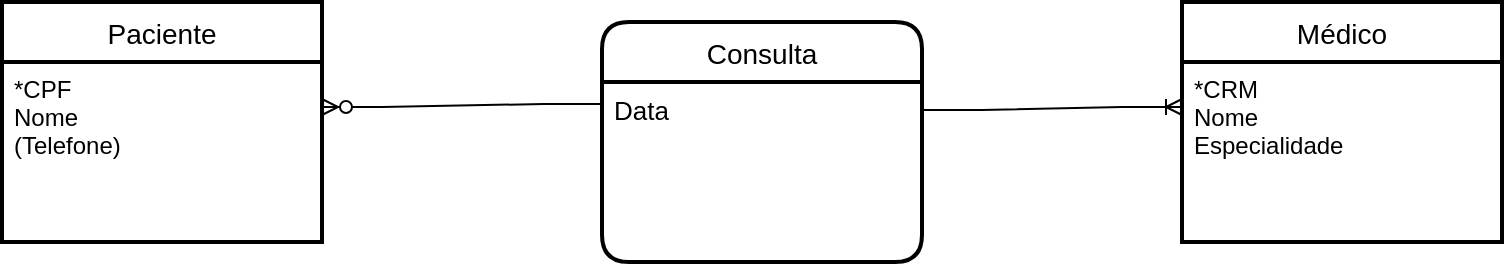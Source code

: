 <mxfile version="15.4.1" type="github">
  <diagram id="R2lEEEUBdFMjLlhIrx00" name="Page-1">
    <mxGraphModel dx="868" dy="483" grid="1" gridSize="10" guides="1" tooltips="1" connect="1" arrows="1" fold="1" page="1" pageScale="1" pageWidth="850" pageHeight="1100" math="0" shadow="0" extFonts="Permanent Marker^https://fonts.googleapis.com/css?family=Permanent+Marker">
      <root>
        <mxCell id="0" />
        <mxCell id="1" parent="0" />
        <mxCell id="mFby7e5xg1MSsaGdnYWn-1" value="Paciente" style="swimlane;childLayout=stackLayout;horizontal=1;startSize=30;horizontalStack=0;rounded=0;fontSize=14;fontStyle=0;strokeWidth=2;resizeParent=0;resizeLast=1;shadow=0;dashed=0;align=center;" vertex="1" parent="1">
          <mxGeometry x="40" y="70" width="160" height="120" as="geometry" />
        </mxCell>
        <mxCell id="mFby7e5xg1MSsaGdnYWn-2" value="*CPF&#xa;Nome&#xa;(Telefone)" style="align=left;strokeColor=none;fillColor=none;spacingLeft=4;fontSize=12;verticalAlign=top;resizable=0;rotatable=0;part=1;fontStyle=0" vertex="1" parent="mFby7e5xg1MSsaGdnYWn-1">
          <mxGeometry y="30" width="160" height="90" as="geometry" />
        </mxCell>
        <mxCell id="mFby7e5xg1MSsaGdnYWn-3" value="Médico" style="swimlane;childLayout=stackLayout;horizontal=1;startSize=30;horizontalStack=0;rounded=0;fontSize=14;fontStyle=0;strokeWidth=2;resizeParent=0;resizeLast=1;shadow=0;dashed=0;align=center;" vertex="1" parent="1">
          <mxGeometry x="630" y="70" width="160" height="120" as="geometry" />
        </mxCell>
        <mxCell id="mFby7e5xg1MSsaGdnYWn-4" value="*CRM&#xa;Nome&#xa;Especialidade" style="align=left;strokeColor=none;fillColor=none;spacingLeft=4;fontSize=12;verticalAlign=top;resizable=0;rotatable=0;part=1;" vertex="1" parent="mFby7e5xg1MSsaGdnYWn-3">
          <mxGeometry y="30" width="160" height="90" as="geometry" />
        </mxCell>
        <mxCell id="mFby7e5xg1MSsaGdnYWn-5" value="Consulta" style="swimlane;childLayout=stackLayout;horizontal=1;startSize=30;horizontalStack=0;rounded=1;fontSize=14;fontStyle=0;strokeWidth=2;resizeParent=0;resizeLast=1;shadow=0;dashed=0;align=center;" vertex="1" parent="1">
          <mxGeometry x="340" y="80" width="160" height="120" as="geometry" />
        </mxCell>
        <mxCell id="mFby7e5xg1MSsaGdnYWn-6" value="Data" style="align=left;strokeColor=none;fillColor=none;spacingLeft=4;fontSize=13;verticalAlign=top;resizable=0;rotatable=0;part=1;rounded=0;" vertex="1" parent="mFby7e5xg1MSsaGdnYWn-5">
          <mxGeometry y="30" width="160" height="90" as="geometry" />
        </mxCell>
        <mxCell id="mFby7e5xg1MSsaGdnYWn-10" value="" style="edgeStyle=entityRelationEdgeStyle;fontSize=12;html=1;endArrow=ERoneToMany;rounded=0;entryX=0;entryY=0.25;entryDx=0;entryDy=0;exitX=1;exitY=0.156;exitDx=0;exitDy=0;exitPerimeter=0;" edge="1" parent="1" source="mFby7e5xg1MSsaGdnYWn-6" target="mFby7e5xg1MSsaGdnYWn-4">
          <mxGeometry width="100" height="100" relative="1" as="geometry">
            <mxPoint x="370" y="300" as="sourcePoint" />
            <mxPoint x="470" y="200" as="targetPoint" />
          </mxGeometry>
        </mxCell>
        <mxCell id="mFby7e5xg1MSsaGdnYWn-11" value="" style="edgeStyle=entityRelationEdgeStyle;fontSize=12;html=1;endArrow=ERzeroToMany;endFill=1;rounded=0;exitX=0.006;exitY=0.122;exitDx=0;exitDy=0;exitPerimeter=0;entryX=1;entryY=0.25;entryDx=0;entryDy=0;" edge="1" parent="1" source="mFby7e5xg1MSsaGdnYWn-6" target="mFby7e5xg1MSsaGdnYWn-2">
          <mxGeometry width="100" height="100" relative="1" as="geometry">
            <mxPoint x="370" y="300" as="sourcePoint" />
            <mxPoint x="470" y="200" as="targetPoint" />
          </mxGeometry>
        </mxCell>
      </root>
    </mxGraphModel>
  </diagram>
</mxfile>
